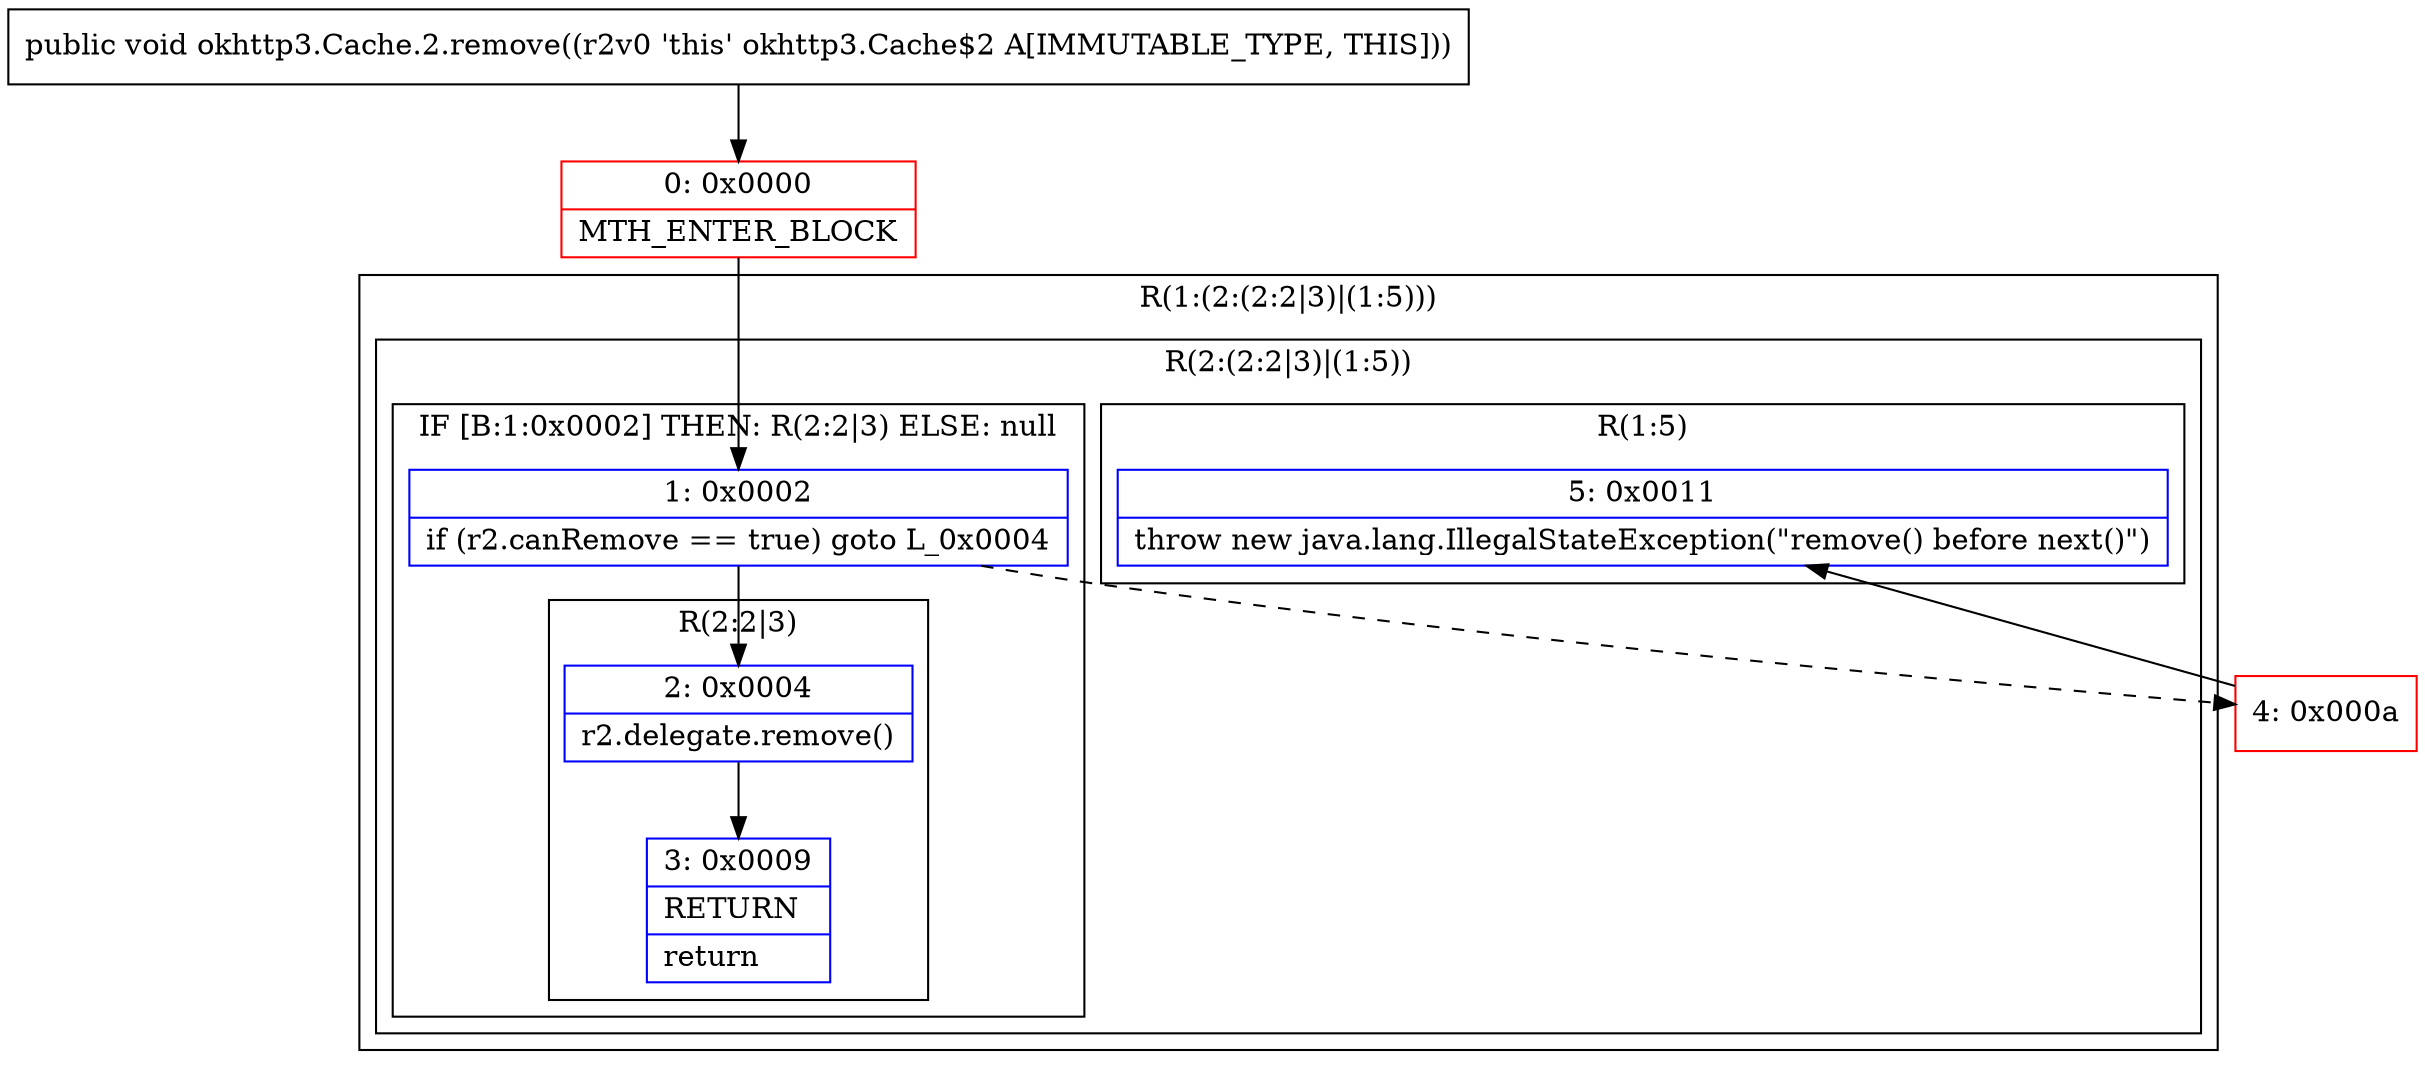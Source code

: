 digraph "CFG forokhttp3.Cache.2.remove()V" {
subgraph cluster_Region_510038467 {
label = "R(1:(2:(2:2|3)|(1:5)))";
node [shape=record,color=blue];
subgraph cluster_Region_907830527 {
label = "R(2:(2:2|3)|(1:5))";
node [shape=record,color=blue];
subgraph cluster_IfRegion_875482151 {
label = "IF [B:1:0x0002] THEN: R(2:2|3) ELSE: null";
node [shape=record,color=blue];
Node_1 [shape=record,label="{1\:\ 0x0002|if (r2.canRemove == true) goto L_0x0004\l}"];
subgraph cluster_Region_2109004035 {
label = "R(2:2|3)";
node [shape=record,color=blue];
Node_2 [shape=record,label="{2\:\ 0x0004|r2.delegate.remove()\l}"];
Node_3 [shape=record,label="{3\:\ 0x0009|RETURN\l|return\l}"];
}
}
subgraph cluster_Region_1475782655 {
label = "R(1:5)";
node [shape=record,color=blue];
Node_5 [shape=record,label="{5\:\ 0x0011|throw new java.lang.IllegalStateException(\"remove() before next()\")\l}"];
}
}
}
Node_0 [shape=record,color=red,label="{0\:\ 0x0000|MTH_ENTER_BLOCK\l}"];
Node_4 [shape=record,color=red,label="{4\:\ 0x000a}"];
MethodNode[shape=record,label="{public void okhttp3.Cache.2.remove((r2v0 'this' okhttp3.Cache$2 A[IMMUTABLE_TYPE, THIS])) }"];
MethodNode -> Node_0;
Node_1 -> Node_2;
Node_1 -> Node_4[style=dashed];
Node_2 -> Node_3;
Node_0 -> Node_1;
Node_4 -> Node_5;
}

